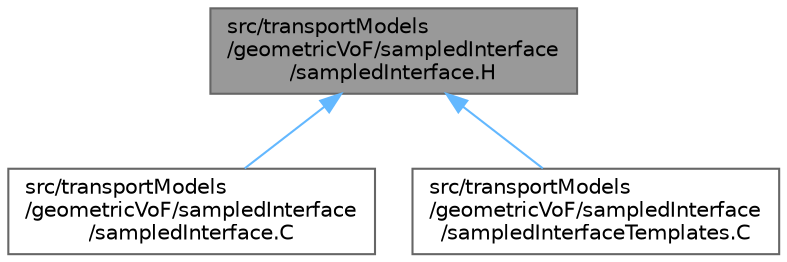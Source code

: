 digraph "src/transportModels/geometricVoF/sampledInterface/sampledInterface.H"
{
 // LATEX_PDF_SIZE
  bgcolor="transparent";
  edge [fontname=Helvetica,fontsize=10,labelfontname=Helvetica,labelfontsize=10];
  node [fontname=Helvetica,fontsize=10,shape=box,height=0.2,width=0.4];
  Node1 [id="Node000001",label="src/transportModels\l/geometricVoF/sampledInterface\l/sampledInterface.H",height=0.2,width=0.4,color="gray40", fillcolor="grey60", style="filled", fontcolor="black",tooltip=" "];
  Node1 -> Node2 [id="edge1_Node000001_Node000002",dir="back",color="steelblue1",style="solid",tooltip=" "];
  Node2 [id="Node000002",label="src/transportModels\l/geometricVoF/sampledInterface\l/sampledInterface.C",height=0.2,width=0.4,color="grey40", fillcolor="white", style="filled",URL="$sampledInterface_8C.html",tooltip=" "];
  Node1 -> Node3 [id="edge2_Node000001_Node000003",dir="back",color="steelblue1",style="solid",tooltip=" "];
  Node3 [id="Node000003",label="src/transportModels\l/geometricVoF/sampledInterface\l/sampledInterfaceTemplates.C",height=0.2,width=0.4,color="grey40", fillcolor="white", style="filled",URL="$sampledInterfaceTemplates_8C.html",tooltip=" "];
}
